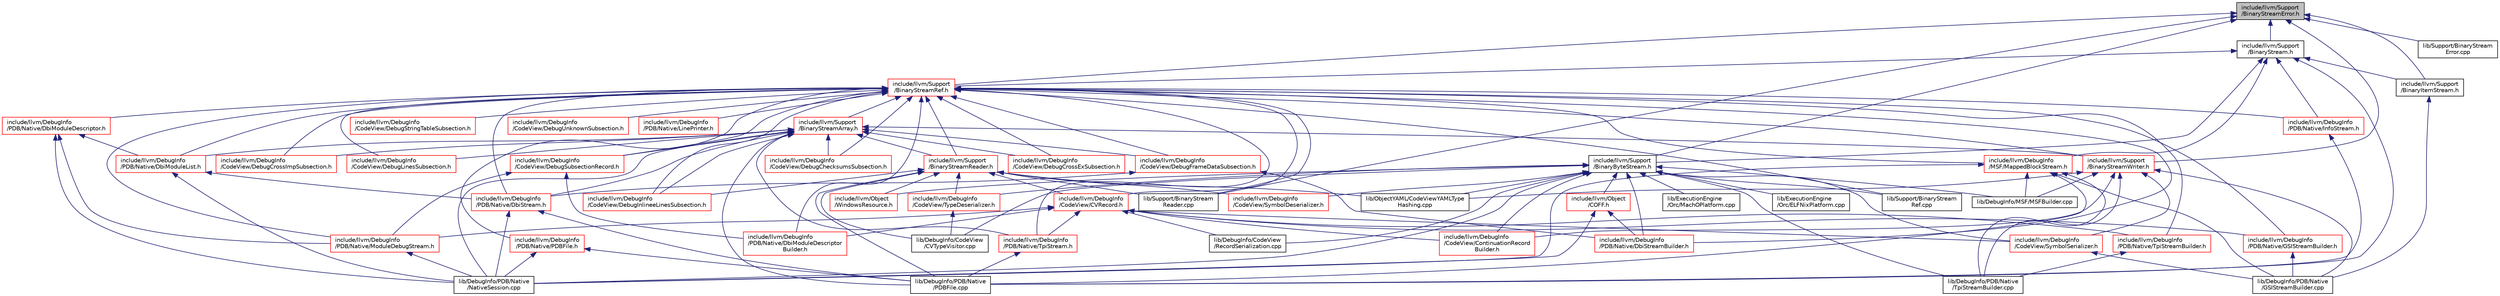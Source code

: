 digraph "include/llvm/Support/BinaryStreamError.h"
{
 // LATEX_PDF_SIZE
  bgcolor="transparent";
  edge [fontname="Helvetica",fontsize="10",labelfontname="Helvetica",labelfontsize="10"];
  node [fontname="Helvetica",fontsize="10",shape=record];
  Node1 [label="include/llvm/Support\l/BinaryStreamError.h",height=0.2,width=0.4,color="black", fillcolor="grey75", style="filled", fontcolor="black",tooltip=" "];
  Node1 -> Node2 [dir="back",color="midnightblue",fontsize="10",style="solid",fontname="Helvetica"];
  Node2 [label="include/llvm/Support\l/BinaryByteStream.h",height=0.2,width=0.4,color="black",URL="$BinaryByteStream_8h.html",tooltip=" "];
  Node2 -> Node3 [dir="back",color="midnightblue",fontsize="10",style="solid",fontname="Helvetica"];
  Node3 [label="include/llvm/DebugInfo\l/CodeView/ContinuationRecord\lBuilder.h",height=0.2,width=0.4,color="red",URL="$ContinuationRecordBuilder_8h.html",tooltip=" "];
  Node2 -> Node10 [dir="back",color="midnightblue",fontsize="10",style="solid",fontname="Helvetica"];
  Node10 [label="include/llvm/DebugInfo\l/CodeView/SymbolDeserializer.h",height=0.2,width=0.4,color="red",URL="$SymbolDeserializer_8h.html",tooltip=" "];
  Node2 -> Node16 [dir="back",color="midnightblue",fontsize="10",style="solid",fontname="Helvetica"];
  Node16 [label="include/llvm/DebugInfo\l/CodeView/SymbolSerializer.h",height=0.2,width=0.4,color="red",URL="$SymbolSerializer_8h.html",tooltip=" "];
  Node16 -> Node18 [dir="back",color="midnightblue",fontsize="10",style="solid",fontname="Helvetica"];
  Node18 [label="lib/DebugInfo/PDB/Native\l/GSIStreamBuilder.cpp",height=0.2,width=0.4,color="black",URL="$GSIStreamBuilder_8cpp.html",tooltip=" "];
  Node2 -> Node19 [dir="back",color="midnightblue",fontsize="10",style="solid",fontname="Helvetica"];
  Node19 [label="include/llvm/DebugInfo\l/CodeView/TypeDeserializer.h",height=0.2,width=0.4,color="red",URL="$TypeDeserializer_8h.html",tooltip=" "];
  Node19 -> Node45 [dir="back",color="midnightblue",fontsize="10",style="solid",fontname="Helvetica"];
  Node45 [label="lib/DebugInfo/CodeView\l/CVTypeVisitor.cpp",height=0.2,width=0.4,color="black",URL="$CVTypeVisitor_8cpp.html",tooltip=" "];
  Node2 -> Node49 [dir="back",color="midnightblue",fontsize="10",style="solid",fontname="Helvetica"];
  Node49 [label="include/llvm/DebugInfo\l/PDB/Native/DbiStreamBuilder.h",height=0.2,width=0.4,color="red",URL="$DbiStreamBuilder_8h.html",tooltip=" "];
  Node2 -> Node52 [dir="back",color="midnightblue",fontsize="10",style="solid",fontname="Helvetica"];
  Node52 [label="include/llvm/Object\l/COFF.h",height=0.2,width=0.4,color="red",URL="$Object_2COFF_8h.html",tooltip=" "];
  Node52 -> Node49 [dir="back",color="midnightblue",fontsize="10",style="solid",fontname="Helvetica"];
  Node52 -> Node34 [dir="back",color="midnightblue",fontsize="10",style="solid",fontname="Helvetica"];
  Node34 [label="lib/DebugInfo/PDB/Native\l/NativeSession.cpp",height=0.2,width=0.4,color="black",URL="$NativeSession_8cpp.html",tooltip=" "];
  Node2 -> Node91 [dir="back",color="midnightblue",fontsize="10",style="solid",fontname="Helvetica"];
  Node91 [label="include/llvm/Object\l/WindowsResource.h",height=0.2,width=0.4,color="red",URL="$WindowsResource_8h.html",tooltip=" "];
  Node2 -> Node45 [dir="back",color="midnightblue",fontsize="10",style="solid",fontname="Helvetica"];
  Node2 -> Node93 [dir="back",color="midnightblue",fontsize="10",style="solid",fontname="Helvetica"];
  Node93 [label="lib/DebugInfo/CodeView\l/RecordSerialization.cpp",height=0.2,width=0.4,color="black",URL="$RecordSerialization_8cpp.html",tooltip=" "];
  Node2 -> Node94 [dir="back",color="midnightblue",fontsize="10",style="solid",fontname="Helvetica"];
  Node94 [label="lib/DebugInfo/MSF/MSFBuilder.cpp",height=0.2,width=0.4,color="black",URL="$MSFBuilder_8cpp.html",tooltip=" "];
  Node2 -> Node34 [dir="back",color="midnightblue",fontsize="10",style="solid",fontname="Helvetica"];
  Node2 -> Node95 [dir="back",color="midnightblue",fontsize="10",style="solid",fontname="Helvetica"];
  Node95 [label="lib/DebugInfo/PDB/Native\l/TpiStreamBuilder.cpp",height=0.2,width=0.4,color="black",URL="$TpiStreamBuilder_8cpp.html",tooltip=" "];
  Node2 -> Node96 [dir="back",color="midnightblue",fontsize="10",style="solid",fontname="Helvetica"];
  Node96 [label="lib/ExecutionEngine\l/Orc/ELFNixPlatform.cpp",height=0.2,width=0.4,color="black",URL="$ELFNixPlatform_8cpp.html",tooltip=" "];
  Node2 -> Node97 [dir="back",color="midnightblue",fontsize="10",style="solid",fontname="Helvetica"];
  Node97 [label="lib/ExecutionEngine\l/Orc/MachOPlatform.cpp",height=0.2,width=0.4,color="black",URL="$MachOPlatform_8cpp.html",tooltip=" "];
  Node2 -> Node98 [dir="back",color="midnightblue",fontsize="10",style="solid",fontname="Helvetica"];
  Node98 [label="lib/ObjectYAML/CodeViewYAMLType\lHashing.cpp",height=0.2,width=0.4,color="black",URL="$CodeViewYAMLTypeHashing_8cpp.html",tooltip=" "];
  Node2 -> Node99 [dir="back",color="midnightblue",fontsize="10",style="solid",fontname="Helvetica"];
  Node99 [label="lib/Support/BinaryStream\lRef.cpp",height=0.2,width=0.4,color="black",URL="$BinaryStreamRef_8cpp.html",tooltip=" "];
  Node1 -> Node100 [dir="back",color="midnightblue",fontsize="10",style="solid",fontname="Helvetica"];
  Node100 [label="include/llvm/Support\l/BinaryItemStream.h",height=0.2,width=0.4,color="black",URL="$BinaryItemStream_8h.html",tooltip=" "];
  Node100 -> Node18 [dir="back",color="midnightblue",fontsize="10",style="solid",fontname="Helvetica"];
  Node1 -> Node101 [dir="back",color="midnightblue",fontsize="10",style="solid",fontname="Helvetica"];
  Node101 [label="include/llvm/Support\l/BinaryStream.h",height=0.2,width=0.4,color="black",URL="$BinaryStream_8h.html",tooltip=" "];
  Node101 -> Node102 [dir="back",color="midnightblue",fontsize="10",style="solid",fontname="Helvetica"];
  Node102 [label="include/llvm/DebugInfo\l/MSF/MappedBlockStream.h",height=0.2,width=0.4,color="red",URL="$MappedBlockStream_8h.html",tooltip=" "];
  Node102 -> Node94 [dir="back",color="midnightblue",fontsize="10",style="solid",fontname="Helvetica"];
  Node102 -> Node18 [dir="back",color="midnightblue",fontsize="10",style="solid",fontname="Helvetica"];
  Node102 -> Node34 [dir="back",color="midnightblue",fontsize="10",style="solid",fontname="Helvetica"];
  Node102 -> Node107 [dir="back",color="midnightblue",fontsize="10",style="solid",fontname="Helvetica"];
  Node107 [label="lib/DebugInfo/PDB/Native\l/PDBFile.cpp",height=0.2,width=0.4,color="black",URL="$PDBFile_8cpp.html",tooltip=" "];
  Node102 -> Node95 [dir="back",color="midnightblue",fontsize="10",style="solid",fontname="Helvetica"];
  Node101 -> Node116 [dir="back",color="midnightblue",fontsize="10",style="solid",fontname="Helvetica"];
  Node116 [label="include/llvm/DebugInfo\l/PDB/Native/InfoStream.h",height=0.2,width=0.4,color="red",URL="$InfoStream_8h.html",tooltip=" "];
  Node116 -> Node107 [dir="back",color="midnightblue",fontsize="10",style="solid",fontname="Helvetica"];
  Node101 -> Node2 [dir="back",color="midnightblue",fontsize="10",style="solid",fontname="Helvetica"];
  Node101 -> Node100 [dir="back",color="midnightblue",fontsize="10",style="solid",fontname="Helvetica"];
  Node101 -> Node118 [dir="back",color="midnightblue",fontsize="10",style="solid",fontname="Helvetica"];
  Node118 [label="include/llvm/Support\l/BinaryStreamRef.h",height=0.2,width=0.4,color="red",URL="$BinaryStreamRef_8h.html",tooltip=" "];
  Node118 -> Node119 [dir="back",color="midnightblue",fontsize="10",style="solid",fontname="Helvetica"];
  Node119 [label="include/llvm/DebugInfo\l/CodeView/CVRecord.h",height=0.2,width=0.4,color="red",URL="$CVRecord_8h.html",tooltip=" "];
  Node119 -> Node3 [dir="back",color="midnightblue",fontsize="10",style="solid",fontname="Helvetica"];
  Node119 -> Node16 [dir="back",color="midnightblue",fontsize="10",style="solid",fontname="Helvetica"];
  Node119 -> Node310 [dir="back",color="midnightblue",fontsize="10",style="solid",fontname="Helvetica"];
  Node310 [label="include/llvm/DebugInfo\l/PDB/Native/DbiModuleDescriptor\lBuilder.h",height=0.2,width=0.4,color="red",URL="$DbiModuleDescriptorBuilder_8h.html",tooltip=" "];
  Node119 -> Node313 [dir="back",color="midnightblue",fontsize="10",style="solid",fontname="Helvetica"];
  Node313 [label="include/llvm/DebugInfo\l/PDB/Native/GSIStreamBuilder.h",height=0.2,width=0.4,color="red",URL="$GSIStreamBuilder_8h.html",tooltip=" "];
  Node313 -> Node18 [dir="back",color="midnightblue",fontsize="10",style="solid",fontname="Helvetica"];
  Node119 -> Node323 [dir="back",color="midnightblue",fontsize="10",style="solid",fontname="Helvetica"];
  Node323 [label="include/llvm/DebugInfo\l/PDB/Native/ModuleDebugStream.h",height=0.2,width=0.4,color="red",URL="$ModuleDebugStream_8h.html",tooltip=" "];
  Node323 -> Node34 [dir="back",color="midnightblue",fontsize="10",style="solid",fontname="Helvetica"];
  Node119 -> Node326 [dir="back",color="midnightblue",fontsize="10",style="solid",fontname="Helvetica"];
  Node326 [label="include/llvm/DebugInfo\l/PDB/Native/TpiStream.h",height=0.2,width=0.4,color="red",URL="$TpiStream_8h.html",tooltip=" "];
  Node326 -> Node107 [dir="back",color="midnightblue",fontsize="10",style="solid",fontname="Helvetica"];
  Node119 -> Node327 [dir="back",color="midnightblue",fontsize="10",style="solid",fontname="Helvetica"];
  Node327 [label="include/llvm/DebugInfo\l/PDB/Native/TpiStreamBuilder.h",height=0.2,width=0.4,color="red",URL="$TpiStreamBuilder_8h.html",tooltip=" "];
  Node327 -> Node95 [dir="back",color="midnightblue",fontsize="10",style="solid",fontname="Helvetica"];
  Node119 -> Node93 [dir="back",color="midnightblue",fontsize="10",style="solid",fontname="Helvetica"];
  Node118 -> Node328 [dir="back",color="midnightblue",fontsize="10",style="solid",fontname="Helvetica"];
  Node328 [label="include/llvm/DebugInfo\l/CodeView/DebugChecksumsSubsection.h",height=0.2,width=0.4,color="red",URL="$DebugChecksumsSubsection_8h.html",tooltip=" "];
  Node118 -> Node333 [dir="back",color="midnightblue",fontsize="10",style="solid",fontname="Helvetica"];
  Node333 [label="include/llvm/DebugInfo\l/CodeView/DebugCrossExSubsection.h",height=0.2,width=0.4,color="red",URL="$DebugCrossExSubsection_8h.html",tooltip=" "];
  Node118 -> Node335 [dir="back",color="midnightblue",fontsize="10",style="solid",fontname="Helvetica"];
  Node335 [label="include/llvm/DebugInfo\l/CodeView/DebugCrossImpSubsection.h",height=0.2,width=0.4,color="red",URL="$DebugCrossImpSubsection_8h.html",tooltip=" "];
  Node118 -> Node337 [dir="back",color="midnightblue",fontsize="10",style="solid",fontname="Helvetica"];
  Node337 [label="include/llvm/DebugInfo\l/CodeView/DebugFrameDataSubsection.h",height=0.2,width=0.4,color="red",URL="$DebugFrameDataSubsection_8h.html",tooltip=" "];
  Node337 -> Node281 [dir="back",color="midnightblue",fontsize="10",style="solid",fontname="Helvetica"];
  Node281 [label="include/llvm/DebugInfo\l/PDB/Native/DbiStream.h",height=0.2,width=0.4,color="red",URL="$DbiStream_8h.html",tooltip=" "];
  Node281 -> Node34 [dir="back",color="midnightblue",fontsize="10",style="solid",fontname="Helvetica"];
  Node281 -> Node107 [dir="back",color="midnightblue",fontsize="10",style="solid",fontname="Helvetica"];
  Node337 -> Node49 [dir="back",color="midnightblue",fontsize="10",style="solid",fontname="Helvetica"];
  Node118 -> Node339 [dir="back",color="midnightblue",fontsize="10",style="solid",fontname="Helvetica"];
  Node339 [label="include/llvm/DebugInfo\l/CodeView/DebugInlineeLinesSubsection.h",height=0.2,width=0.4,color="red",URL="$DebugInlineeLinesSubsection_8h.html",tooltip=" "];
  Node118 -> Node340 [dir="back",color="midnightblue",fontsize="10",style="solid",fontname="Helvetica"];
  Node340 [label="include/llvm/DebugInfo\l/CodeView/DebugLinesSubsection.h",height=0.2,width=0.4,color="red",URL="$DebugLinesSubsection_8h.html",tooltip=" "];
  Node118 -> Node341 [dir="back",color="midnightblue",fontsize="10",style="solid",fontname="Helvetica"];
  Node341 [label="include/llvm/DebugInfo\l/CodeView/DebugStringTableSubsection.h",height=0.2,width=0.4,color="red",URL="$DebugStringTableSubsection_8h.html",tooltip=" "];
  Node118 -> Node346 [dir="back",color="midnightblue",fontsize="10",style="solid",fontname="Helvetica"];
  Node346 [label="include/llvm/DebugInfo\l/CodeView/DebugSubsectionRecord.h",height=0.2,width=0.4,color="red",URL="$DebugSubsectionRecord_8h.html",tooltip=" "];
  Node346 -> Node310 [dir="back",color="midnightblue",fontsize="10",style="solid",fontname="Helvetica"];
  Node346 -> Node323 [dir="back",color="midnightblue",fontsize="10",style="solid",fontname="Helvetica"];
  Node118 -> Node351 [dir="back",color="midnightblue",fontsize="10",style="solid",fontname="Helvetica"];
  Node351 [label="include/llvm/DebugInfo\l/CodeView/DebugUnknownSubsection.h",height=0.2,width=0.4,color="red",URL="$DebugUnknownSubsection_8h.html",tooltip=" "];
  Node118 -> Node102 [dir="back",color="midnightblue",fontsize="10",style="solid",fontname="Helvetica"];
  Node118 -> Node352 [dir="back",color="midnightblue",fontsize="10",style="solid",fontname="Helvetica"];
  Node352 [label="include/llvm/DebugInfo\l/PDB/Native/DbiModuleDescriptor.h",height=0.2,width=0.4,color="red",URL="$DbiModuleDescriptor_8h.html",tooltip=" "];
  Node352 -> Node353 [dir="back",color="midnightblue",fontsize="10",style="solid",fontname="Helvetica"];
  Node353 [label="include/llvm/DebugInfo\l/PDB/Native/DbiModuleList.h",height=0.2,width=0.4,color="red",URL="$DbiModuleList_8h.html",tooltip=" "];
  Node353 -> Node281 [dir="back",color="midnightblue",fontsize="10",style="solid",fontname="Helvetica"];
  Node353 -> Node34 [dir="back",color="midnightblue",fontsize="10",style="solid",fontname="Helvetica"];
  Node352 -> Node323 [dir="back",color="midnightblue",fontsize="10",style="solid",fontname="Helvetica"];
  Node352 -> Node34 [dir="back",color="midnightblue",fontsize="10",style="solid",fontname="Helvetica"];
  Node118 -> Node310 [dir="back",color="midnightblue",fontsize="10",style="solid",fontname="Helvetica"];
  Node118 -> Node353 [dir="back",color="midnightblue",fontsize="10",style="solid",fontname="Helvetica"];
  Node118 -> Node281 [dir="back",color="midnightblue",fontsize="10",style="solid",fontname="Helvetica"];
  Node118 -> Node49 [dir="back",color="midnightblue",fontsize="10",style="solid",fontname="Helvetica"];
  Node118 -> Node313 [dir="back",color="midnightblue",fontsize="10",style="solid",fontname="Helvetica"];
  Node118 -> Node116 [dir="back",color="midnightblue",fontsize="10",style="solid",fontname="Helvetica"];
  Node118 -> Node354 [dir="back",color="midnightblue",fontsize="10",style="solid",fontname="Helvetica"];
  Node354 [label="include/llvm/DebugInfo\l/PDB/Native/LinePrinter.h",height=0.2,width=0.4,color="red",URL="$LinePrinter_8h.html",tooltip=" "];
  Node118 -> Node323 [dir="back",color="midnightblue",fontsize="10",style="solid",fontname="Helvetica"];
  Node118 -> Node355 [dir="back",color="midnightblue",fontsize="10",style="solid",fontname="Helvetica"];
  Node355 [label="include/llvm/DebugInfo\l/PDB/Native/PDBFile.h",height=0.2,width=0.4,color="red",URL="$PDBFile_8h.html",tooltip=" "];
  Node355 -> Node34 [dir="back",color="midnightblue",fontsize="10",style="solid",fontname="Helvetica"];
  Node355 -> Node107 [dir="back",color="midnightblue",fontsize="10",style="solid",fontname="Helvetica"];
  Node118 -> Node326 [dir="back",color="midnightblue",fontsize="10",style="solid",fontname="Helvetica"];
  Node118 -> Node327 [dir="back",color="midnightblue",fontsize="10",style="solid",fontname="Helvetica"];
  Node118 -> Node358 [dir="back",color="midnightblue",fontsize="10",style="solid",fontname="Helvetica"];
  Node358 [label="include/llvm/Support\l/BinaryStreamArray.h",height=0.2,width=0.4,color="red",URL="$BinaryStreamArray_8h.html",tooltip=" "];
  Node358 -> Node328 [dir="back",color="midnightblue",fontsize="10",style="solid",fontname="Helvetica"];
  Node358 -> Node333 [dir="back",color="midnightblue",fontsize="10",style="solid",fontname="Helvetica"];
  Node358 -> Node335 [dir="back",color="midnightblue",fontsize="10",style="solid",fontname="Helvetica"];
  Node358 -> Node337 [dir="back",color="midnightblue",fontsize="10",style="solid",fontname="Helvetica"];
  Node358 -> Node339 [dir="back",color="midnightblue",fontsize="10",style="solid",fontname="Helvetica"];
  Node358 -> Node340 [dir="back",color="midnightblue",fontsize="10",style="solid",fontname="Helvetica"];
  Node358 -> Node346 [dir="back",color="midnightblue",fontsize="10",style="solid",fontname="Helvetica"];
  Node358 -> Node353 [dir="back",color="midnightblue",fontsize="10",style="solid",fontname="Helvetica"];
  Node358 -> Node281 [dir="back",color="midnightblue",fontsize="10",style="solid",fontname="Helvetica"];
  Node358 -> Node326 [dir="back",color="midnightblue",fontsize="10",style="solid",fontname="Helvetica"];
  Node358 -> Node361 [dir="back",color="midnightblue",fontsize="10",style="solid",fontname="Helvetica"];
  Node361 [label="include/llvm/Support\l/BinaryStreamReader.h",height=0.2,width=0.4,color="red",URL="$BinaryStreamReader_8h.html",tooltip=" "];
  Node361 -> Node119 [dir="back",color="midnightblue",fontsize="10",style="solid",fontname="Helvetica"];
  Node361 -> Node339 [dir="back",color="midnightblue",fontsize="10",style="solid",fontname="Helvetica"];
  Node361 -> Node10 [dir="back",color="midnightblue",fontsize="10",style="solid",fontname="Helvetica"];
  Node361 -> Node19 [dir="back",color="midnightblue",fontsize="10",style="solid",fontname="Helvetica"];
  Node361 -> Node91 [dir="back",color="midnightblue",fontsize="10",style="solid",fontname="Helvetica"];
  Node361 -> Node45 [dir="back",color="midnightblue",fontsize="10",style="solid",fontname="Helvetica"];
  Node361 -> Node107 [dir="back",color="midnightblue",fontsize="10",style="solid",fontname="Helvetica"];
  Node361 -> Node98 [dir="back",color="midnightblue",fontsize="10",style="solid",fontname="Helvetica"];
  Node361 -> Node445 [dir="back",color="midnightblue",fontsize="10",style="solid",fontname="Helvetica"];
  Node445 [label="lib/Support/BinaryStream\lReader.cpp",height=0.2,width=0.4,color="black",URL="$BinaryStreamReader_8cpp.html",tooltip=" "];
  Node358 -> Node447 [dir="back",color="midnightblue",fontsize="10",style="solid",fontname="Helvetica"];
  Node447 [label="include/llvm/Support\l/BinaryStreamWriter.h",height=0.2,width=0.4,color="red",URL="$BinaryStreamWriter_8h.html",tooltip=" "];
  Node447 -> Node3 [dir="back",color="midnightblue",fontsize="10",style="solid",fontname="Helvetica"];
  Node447 -> Node16 [dir="back",color="midnightblue",fontsize="10",style="solid",fontname="Helvetica"];
  Node447 -> Node94 [dir="back",color="midnightblue",fontsize="10",style="solid",fontname="Helvetica"];
  Node447 -> Node18 [dir="back",color="midnightblue",fontsize="10",style="solid",fontname="Helvetica"];
  Node447 -> Node95 [dir="back",color="midnightblue",fontsize="10",style="solid",fontname="Helvetica"];
  Node447 -> Node98 [dir="back",color="midnightblue",fontsize="10",style="solid",fontname="Helvetica"];
  Node358 -> Node34 [dir="back",color="midnightblue",fontsize="10",style="solid",fontname="Helvetica"];
  Node358 -> Node107 [dir="back",color="midnightblue",fontsize="10",style="solid",fontname="Helvetica"];
  Node118 -> Node361 [dir="back",color="midnightblue",fontsize="10",style="solid",fontname="Helvetica"];
  Node118 -> Node447 [dir="back",color="midnightblue",fontsize="10",style="solid",fontname="Helvetica"];
  Node118 -> Node445 [dir="back",color="midnightblue",fontsize="10",style="solid",fontname="Helvetica"];
  Node118 -> Node99 [dir="back",color="midnightblue",fontsize="10",style="solid",fontname="Helvetica"];
  Node101 -> Node107 [dir="back",color="midnightblue",fontsize="10",style="solid",fontname="Helvetica"];
  Node1 -> Node118 [dir="back",color="midnightblue",fontsize="10",style="solid",fontname="Helvetica"];
  Node1 -> Node447 [dir="back",color="midnightblue",fontsize="10",style="solid",fontname="Helvetica"];
  Node1 -> Node449 [dir="back",color="midnightblue",fontsize="10",style="solid",fontname="Helvetica"];
  Node449 [label="lib/Support/BinaryStream\lError.cpp",height=0.2,width=0.4,color="black",URL="$BinaryStreamError_8cpp.html",tooltip=" "];
  Node1 -> Node445 [dir="back",color="midnightblue",fontsize="10",style="solid",fontname="Helvetica"];
}
